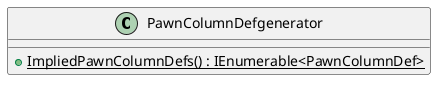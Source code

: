 @startuml
class PawnColumnDefgenerator {
    + {static} ImpliedPawnColumnDefs() : IEnumerable<PawnColumnDef>
}
@enduml
